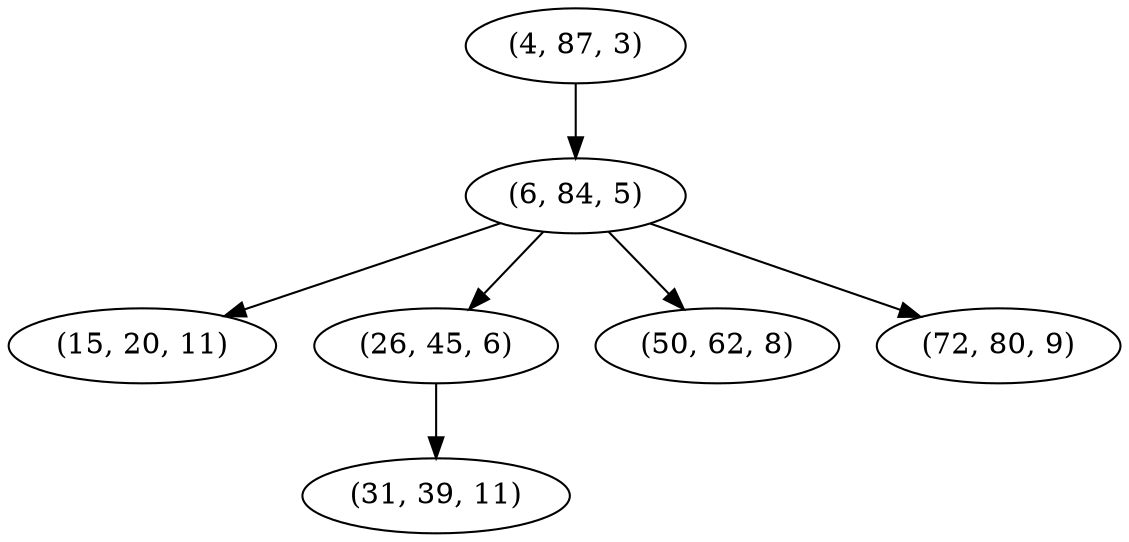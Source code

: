 digraph tree {
    "(4, 87, 3)";
    "(6, 84, 5)";
    "(15, 20, 11)";
    "(26, 45, 6)";
    "(31, 39, 11)";
    "(50, 62, 8)";
    "(72, 80, 9)";
    "(4, 87, 3)" -> "(6, 84, 5)";
    "(6, 84, 5)" -> "(15, 20, 11)";
    "(6, 84, 5)" -> "(26, 45, 6)";
    "(6, 84, 5)" -> "(50, 62, 8)";
    "(6, 84, 5)" -> "(72, 80, 9)";
    "(26, 45, 6)" -> "(31, 39, 11)";
}
